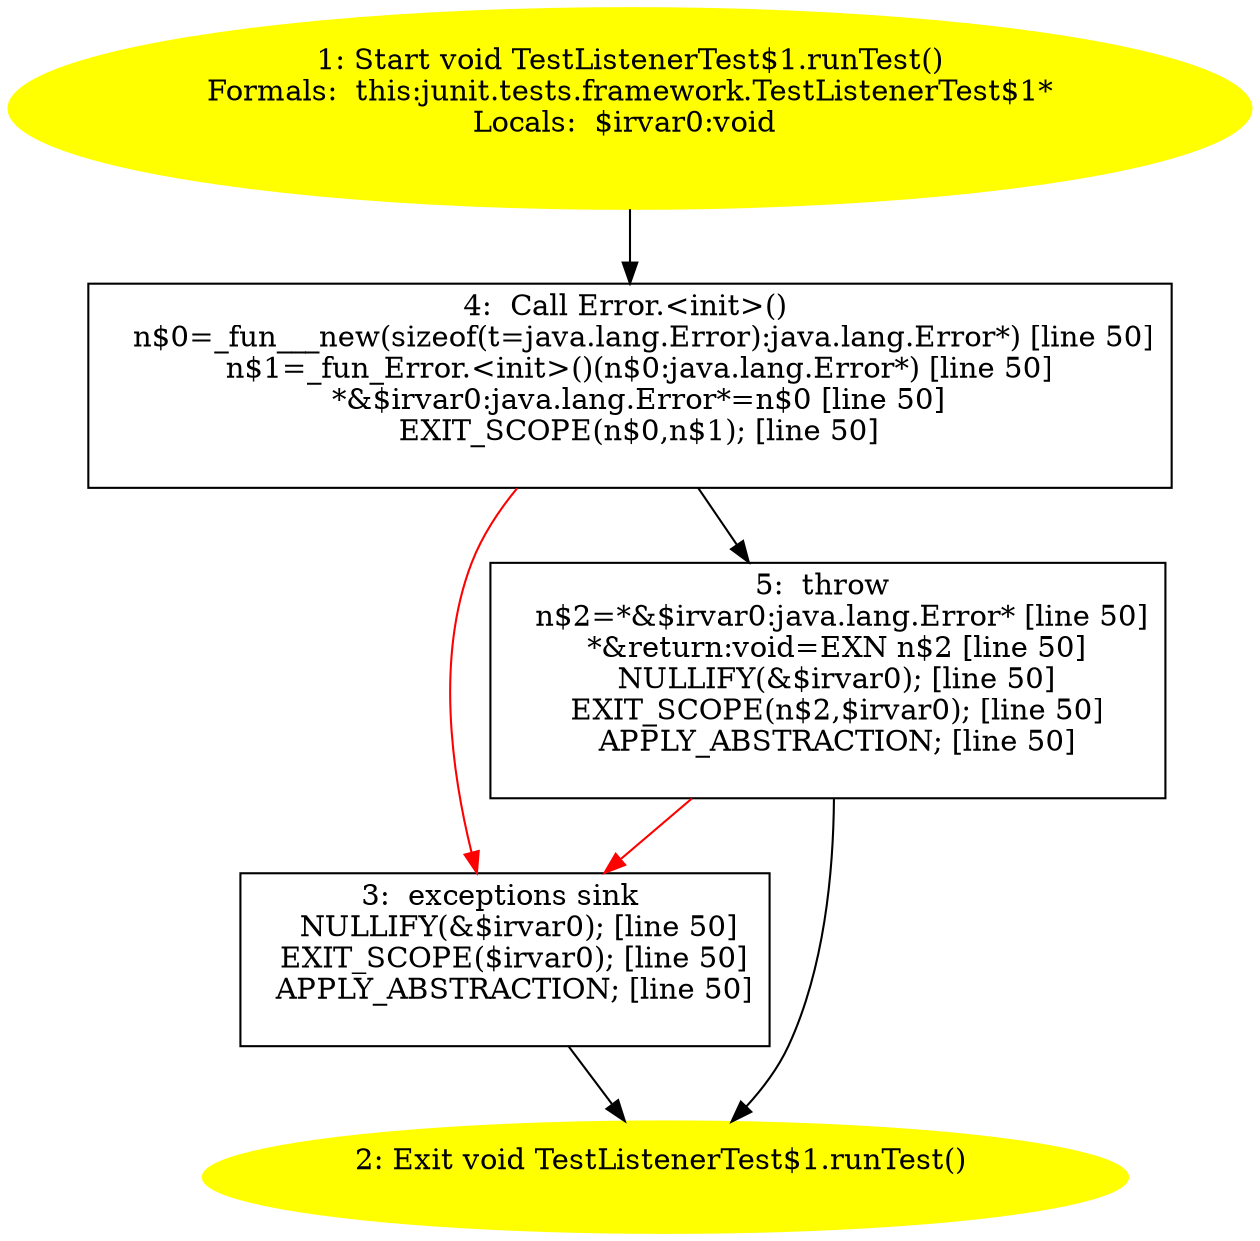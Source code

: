 /* @generated */
digraph cfg {
"junit.tests.framework.TestListenerTest$1.runTest():void.436a522d782709e1cfa8c49b2fa08404_1" [label="1: Start void TestListenerTest$1.runTest()\nFormals:  this:junit.tests.framework.TestListenerTest$1*\nLocals:  $irvar0:void \n  " color=yellow style=filled]
	

	 "junit.tests.framework.TestListenerTest$1.runTest():void.436a522d782709e1cfa8c49b2fa08404_1" -> "junit.tests.framework.TestListenerTest$1.runTest():void.436a522d782709e1cfa8c49b2fa08404_4" ;
"junit.tests.framework.TestListenerTest$1.runTest():void.436a522d782709e1cfa8c49b2fa08404_2" [label="2: Exit void TestListenerTest$1.runTest() \n  " color=yellow style=filled]
	

"junit.tests.framework.TestListenerTest$1.runTest():void.436a522d782709e1cfa8c49b2fa08404_3" [label="3:  exceptions sink \n   NULLIFY(&$irvar0); [line 50]\n  EXIT_SCOPE($irvar0); [line 50]\n  APPLY_ABSTRACTION; [line 50]\n " shape="box"]
	

	 "junit.tests.framework.TestListenerTest$1.runTest():void.436a522d782709e1cfa8c49b2fa08404_3" -> "junit.tests.framework.TestListenerTest$1.runTest():void.436a522d782709e1cfa8c49b2fa08404_2" ;
"junit.tests.framework.TestListenerTest$1.runTest():void.436a522d782709e1cfa8c49b2fa08404_4" [label="4:  Call Error.<init>() \n   n$0=_fun___new(sizeof(t=java.lang.Error):java.lang.Error*) [line 50]\n  n$1=_fun_Error.<init>()(n$0:java.lang.Error*) [line 50]\n  *&$irvar0:java.lang.Error*=n$0 [line 50]\n  EXIT_SCOPE(n$0,n$1); [line 50]\n " shape="box"]
	

	 "junit.tests.framework.TestListenerTest$1.runTest():void.436a522d782709e1cfa8c49b2fa08404_4" -> "junit.tests.framework.TestListenerTest$1.runTest():void.436a522d782709e1cfa8c49b2fa08404_5" ;
	 "junit.tests.framework.TestListenerTest$1.runTest():void.436a522d782709e1cfa8c49b2fa08404_4" -> "junit.tests.framework.TestListenerTest$1.runTest():void.436a522d782709e1cfa8c49b2fa08404_3" [color="red" ];
"junit.tests.framework.TestListenerTest$1.runTest():void.436a522d782709e1cfa8c49b2fa08404_5" [label="5:  throw \n   n$2=*&$irvar0:java.lang.Error* [line 50]\n  *&return:void=EXN n$2 [line 50]\n  NULLIFY(&$irvar0); [line 50]\n  EXIT_SCOPE(n$2,$irvar0); [line 50]\n  APPLY_ABSTRACTION; [line 50]\n " shape="box"]
	

	 "junit.tests.framework.TestListenerTest$1.runTest():void.436a522d782709e1cfa8c49b2fa08404_5" -> "junit.tests.framework.TestListenerTest$1.runTest():void.436a522d782709e1cfa8c49b2fa08404_2" ;
	 "junit.tests.framework.TestListenerTest$1.runTest():void.436a522d782709e1cfa8c49b2fa08404_5" -> "junit.tests.framework.TestListenerTest$1.runTest():void.436a522d782709e1cfa8c49b2fa08404_3" [color="red" ];
}
